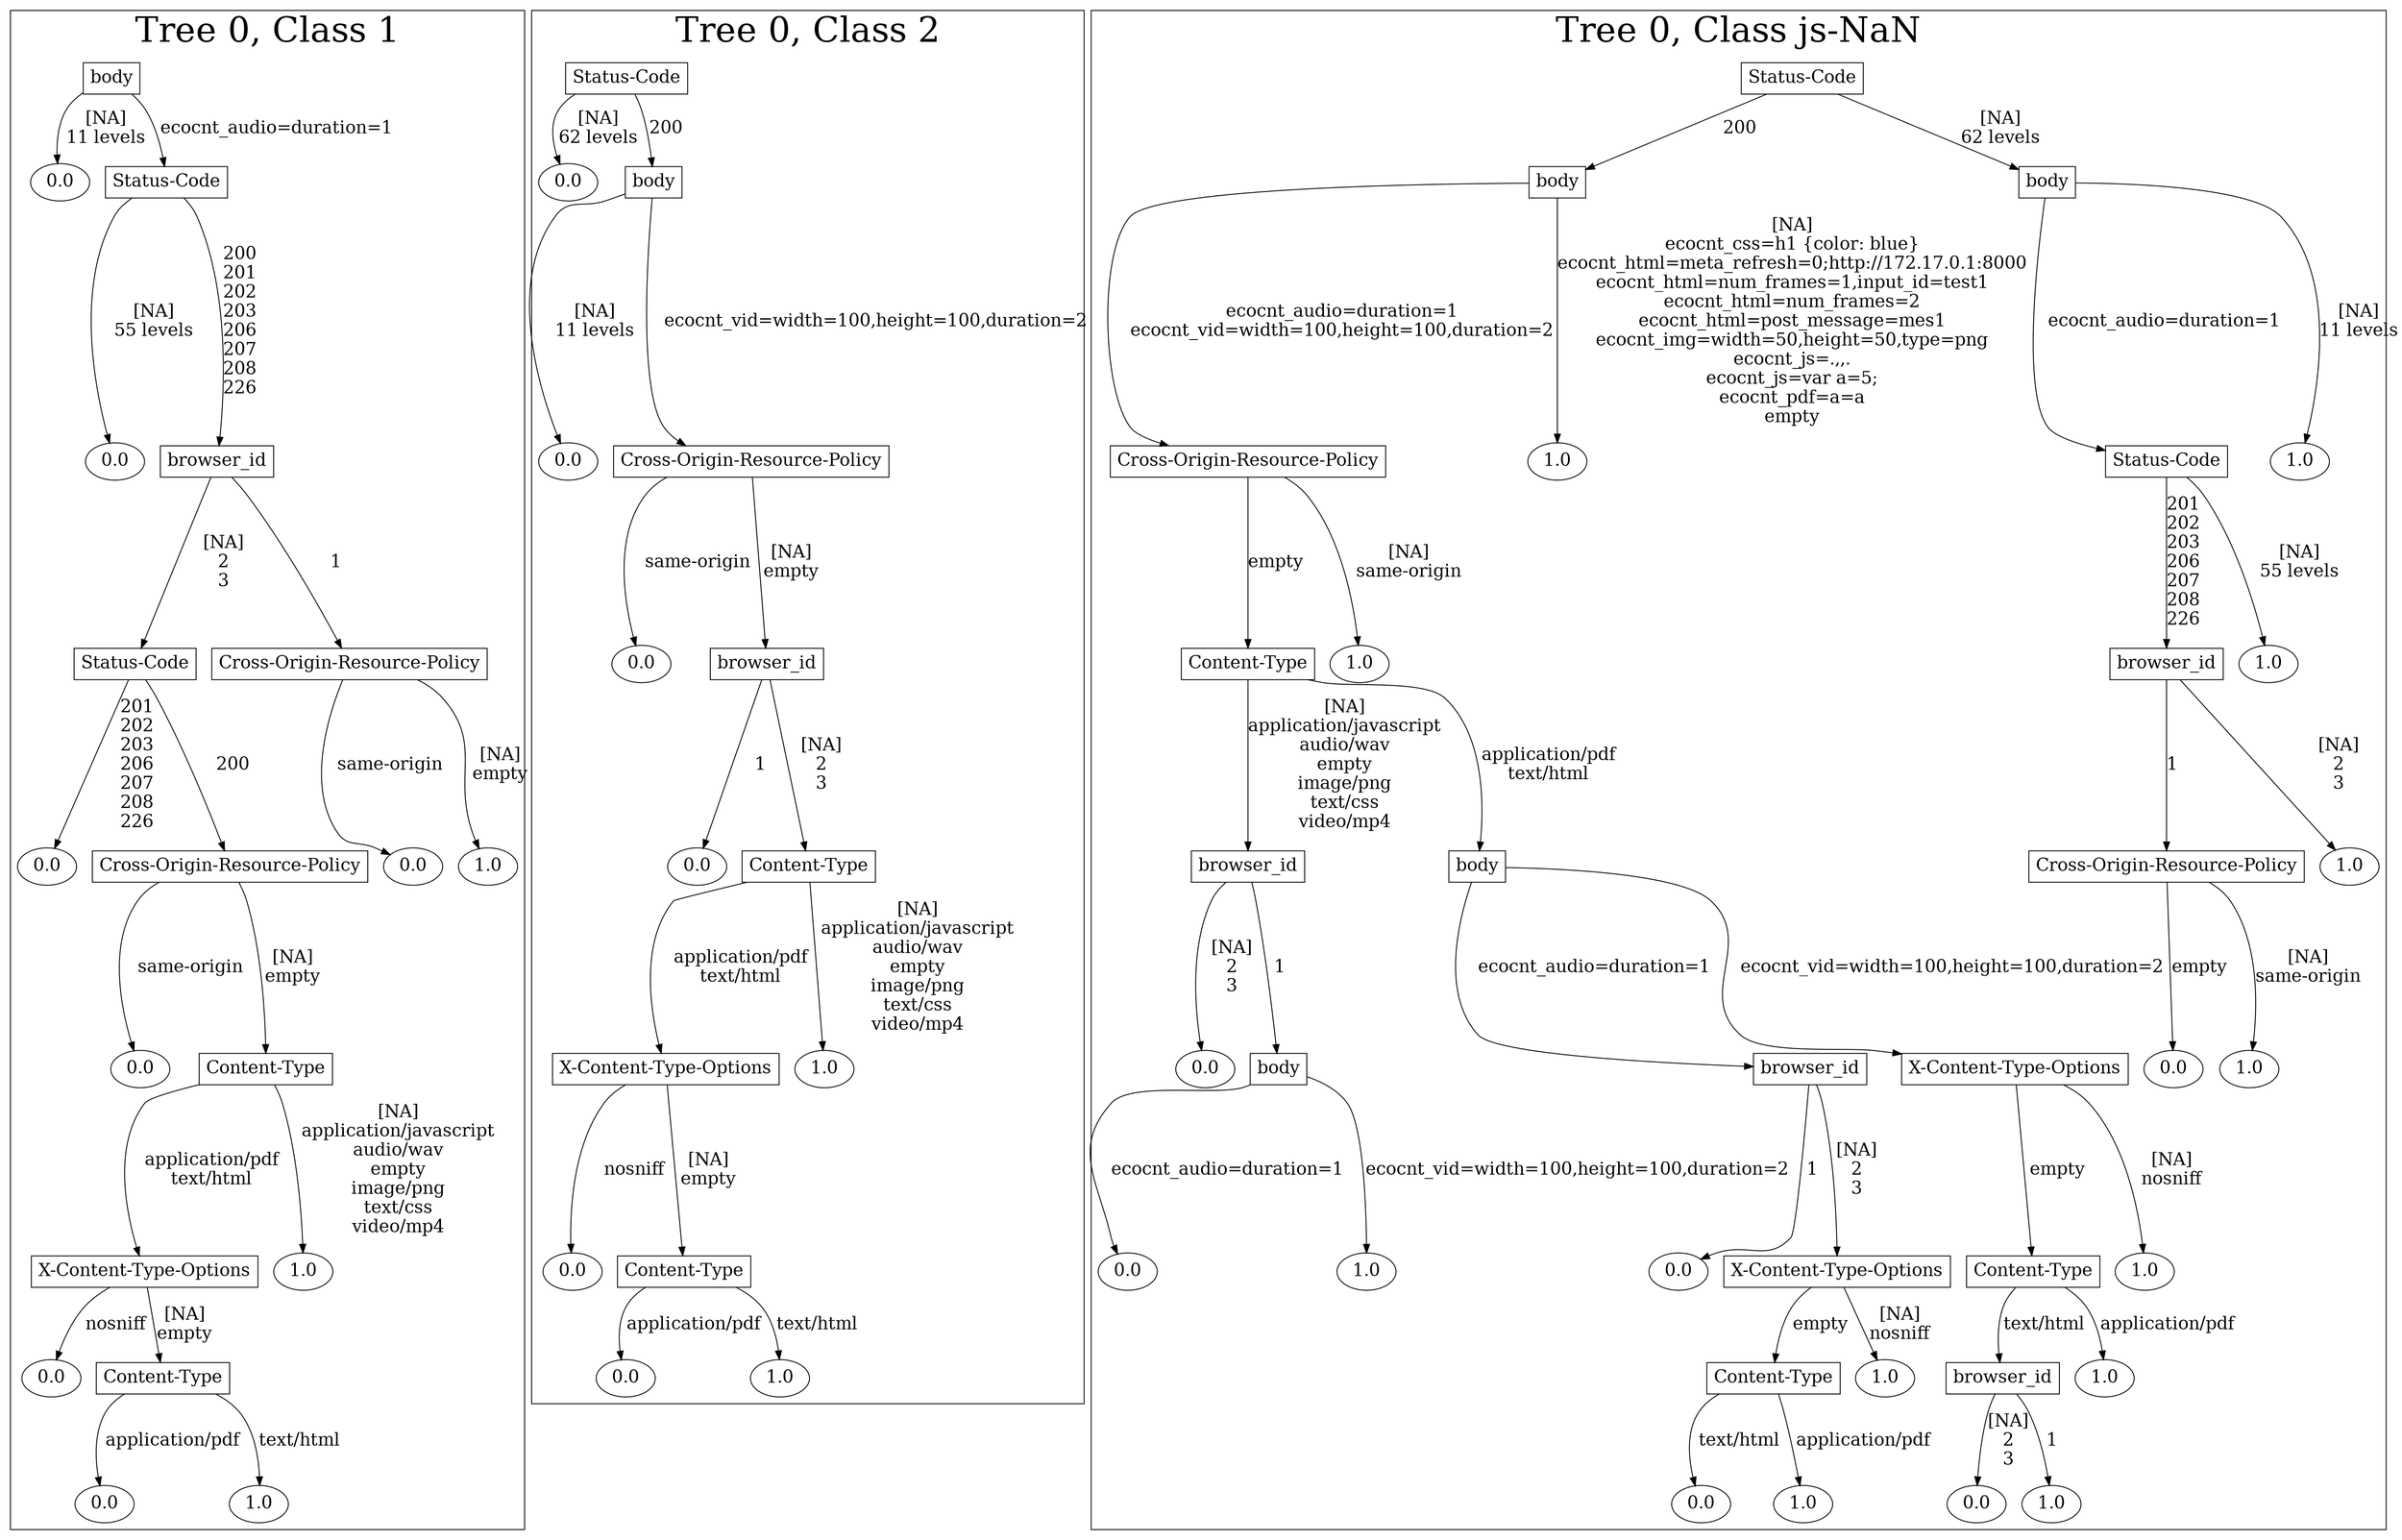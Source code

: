 /*
Generated by:
    http://https://github.com/h2oai/h2o-3/tree/master/h2o-genmodel/src/main/java/hex/genmodel/tools/PrintMojo.java
*/

/*
On a mac:

$ brew install graphviz
$ dot -Tpng file.gv -o file.png
$ open file.png
*/

digraph G {

subgraph cluster_0 {
/* Nodes */

/* Level 0 */
{
"SG_0_Node_0" [shape=box, fontsize=20, label="body"]
}

/* Level 1 */
{
"SG_0_Node_9" [fontsize=20, label="0.0"]
"SG_0_Node_1" [shape=box, fontsize=20, label="Status-Code"]
}

/* Level 2 */
{
"SG_0_Node_10" [fontsize=20, label="0.0"]
"SG_0_Node_2" [shape=box, fontsize=20, label="browser_id"]
}

/* Level 3 */
{
"SG_0_Node_3" [shape=box, fontsize=20, label="Status-Code"]
"SG_0_Node_4" [shape=box, fontsize=20, label="Cross-Origin-Resource-Policy"]
}

/* Level 4 */
{
"SG_0_Node_11" [fontsize=20, label="0.0"]
"SG_0_Node_5" [shape=box, fontsize=20, label="Cross-Origin-Resource-Policy"]
"SG_0_Node_12" [fontsize=20, label="0.0"]
"SG_0_Node_13" [fontsize=20, label="1.0"]
}

/* Level 5 */
{
"SG_0_Node_14" [fontsize=20, label="0.0"]
"SG_0_Node_6" [shape=box, fontsize=20, label="Content-Type"]
}

/* Level 6 */
{
"SG_0_Node_7" [shape=box, fontsize=20, label="X-Content-Type-Options"]
"SG_0_Node_15" [fontsize=20, label="1.0"]
}

/* Level 7 */
{
"SG_0_Node_16" [fontsize=20, label="0.0"]
"SG_0_Node_8" [shape=box, fontsize=20, label="Content-Type"]
}

/* Level 8 */
{
"SG_0_Node_17" [fontsize=20, label="0.0"]
"SG_0_Node_18" [fontsize=20, label="1.0"]
}

/* Edges */
"SG_0_Node_0" -> "SG_0_Node_9" [fontsize=20, label="[NA]
11 levels
"]
"SG_0_Node_0" -> "SG_0_Node_1" [fontsize=20, label="ecocnt_audio=duration=1
"]
"SG_0_Node_1" -> "SG_0_Node_10" [fontsize=20, label="[NA]
55 levels
"]
"SG_0_Node_1" -> "SG_0_Node_2" [fontsize=20, label="200
201
202
203
206
207
208
226
"]
"SG_0_Node_2" -> "SG_0_Node_3" [fontsize=20, label="[NA]
2
3
"]
"SG_0_Node_2" -> "SG_0_Node_4" [fontsize=20, label="1
"]
"SG_0_Node_4" -> "SG_0_Node_12" [fontsize=20, label="same-origin
"]
"SG_0_Node_4" -> "SG_0_Node_13" [fontsize=20, label="[NA]
empty
"]
"SG_0_Node_3" -> "SG_0_Node_11" [fontsize=20, label="201
202
203
206
207
208
226
"]
"SG_0_Node_3" -> "SG_0_Node_5" [fontsize=20, label="200
"]
"SG_0_Node_5" -> "SG_0_Node_14" [fontsize=20, label="same-origin
"]
"SG_0_Node_5" -> "SG_0_Node_6" [fontsize=20, label="[NA]
empty
"]
"SG_0_Node_6" -> "SG_0_Node_7" [fontsize=20, label="application/pdf
text/html
"]
"SG_0_Node_6" -> "SG_0_Node_15" [fontsize=20, label="[NA]
application/javascript
audio/wav
empty
image/png
text/css
video/mp4
"]
"SG_0_Node_7" -> "SG_0_Node_16" [fontsize=20, label="nosniff
"]
"SG_0_Node_7" -> "SG_0_Node_8" [fontsize=20, label="[NA]
empty
"]
"SG_0_Node_8" -> "SG_0_Node_17" [fontsize=20, label="application/pdf
"]
"SG_0_Node_8" -> "SG_0_Node_18" [fontsize=20, label="text/html
"]

fontsize=40
label="Tree 0, Class 1"
}

subgraph cluster_1 {
/* Nodes */

/* Level 0 */
{
"SG_1_Node_0" [shape=box, fontsize=20, label="Status-Code"]
}

/* Level 1 */
{
"SG_1_Node_7" [fontsize=20, label="0.0"]
"SG_1_Node_1" [shape=box, fontsize=20, label="body"]
}

/* Level 2 */
{
"SG_1_Node_8" [fontsize=20, label="0.0"]
"SG_1_Node_2" [shape=box, fontsize=20, label="Cross-Origin-Resource-Policy"]
}

/* Level 3 */
{
"SG_1_Node_9" [fontsize=20, label="0.0"]
"SG_1_Node_3" [shape=box, fontsize=20, label="browser_id"]
}

/* Level 4 */
{
"SG_1_Node_10" [fontsize=20, label="0.0"]
"SG_1_Node_4" [shape=box, fontsize=20, label="Content-Type"]
}

/* Level 5 */
{
"SG_1_Node_5" [shape=box, fontsize=20, label="X-Content-Type-Options"]
"SG_1_Node_11" [fontsize=20, label="1.0"]
}

/* Level 6 */
{
"SG_1_Node_12" [fontsize=20, label="0.0"]
"SG_1_Node_6" [shape=box, fontsize=20, label="Content-Type"]
}

/* Level 7 */
{
"SG_1_Node_13" [fontsize=20, label="0.0"]
"SG_1_Node_14" [fontsize=20, label="1.0"]
}

/* Edges */
"SG_1_Node_0" -> "SG_1_Node_7" [fontsize=20, label="[NA]
62 levels
"]
"SG_1_Node_0" -> "SG_1_Node_1" [fontsize=20, label="200
"]
"SG_1_Node_1" -> "SG_1_Node_8" [fontsize=20, label="[NA]
11 levels
"]
"SG_1_Node_1" -> "SG_1_Node_2" [fontsize=20, label="ecocnt_vid=width=100,height=100,duration=2
"]
"SG_1_Node_2" -> "SG_1_Node_9" [fontsize=20, label="same-origin
"]
"SG_1_Node_2" -> "SG_1_Node_3" [fontsize=20, label="[NA]
empty
"]
"SG_1_Node_3" -> "SG_1_Node_10" [fontsize=20, label="1
"]
"SG_1_Node_3" -> "SG_1_Node_4" [fontsize=20, label="[NA]
2
3
"]
"SG_1_Node_4" -> "SG_1_Node_5" [fontsize=20, label="application/pdf
text/html
"]
"SG_1_Node_4" -> "SG_1_Node_11" [fontsize=20, label="[NA]
application/javascript
audio/wav
empty
image/png
text/css
video/mp4
"]
"SG_1_Node_5" -> "SG_1_Node_12" [fontsize=20, label="nosniff
"]
"SG_1_Node_5" -> "SG_1_Node_6" [fontsize=20, label="[NA]
empty
"]
"SG_1_Node_6" -> "SG_1_Node_13" [fontsize=20, label="application/pdf
"]
"SG_1_Node_6" -> "SG_1_Node_14" [fontsize=20, label="text/html
"]

fontsize=40
label="Tree 0, Class 2"
}

subgraph cluster_2 {
/* Nodes */

/* Level 0 */
{
"SG_2_Node_0" [shape=box, fontsize=20, label="Status-Code"]
}

/* Level 1 */
{
"SG_2_Node_1" [shape=box, fontsize=20, label="body"]
"SG_2_Node_2" [shape=box, fontsize=20, label="body"]
}

/* Level 2 */
{
"SG_2_Node_3" [shape=box, fontsize=20, label="Cross-Origin-Resource-Policy"]
"SG_2_Node_17" [fontsize=20, label="1.0"]
"SG_2_Node_4" [shape=box, fontsize=20, label="Status-Code"]
"SG_2_Node_18" [fontsize=20, label="1.0"]
}

/* Level 3 */
{
"SG_2_Node_5" [shape=box, fontsize=20, label="Content-Type"]
"SG_2_Node_19" [fontsize=20, label="1.0"]
"SG_2_Node_6" [shape=box, fontsize=20, label="browser_id"]
"SG_2_Node_20" [fontsize=20, label="1.0"]
}

/* Level 4 */
{
"SG_2_Node_7" [shape=box, fontsize=20, label="browser_id"]
"SG_2_Node_8" [shape=box, fontsize=20, label="body"]
"SG_2_Node_9" [shape=box, fontsize=20, label="Cross-Origin-Resource-Policy"]
"SG_2_Node_21" [fontsize=20, label="1.0"]
}

/* Level 5 */
{
"SG_2_Node_22" [fontsize=20, label="0.0"]
"SG_2_Node_10" [shape=box, fontsize=20, label="body"]
"SG_2_Node_11" [shape=box, fontsize=20, label="browser_id"]
"SG_2_Node_12" [shape=box, fontsize=20, label="X-Content-Type-Options"]
"SG_2_Node_23" [fontsize=20, label="0.0"]
"SG_2_Node_24" [fontsize=20, label="1.0"]
}

/* Level 6 */
{
"SG_2_Node_25" [fontsize=20, label="0.0"]
"SG_2_Node_26" [fontsize=20, label="1.0"]
"SG_2_Node_27" [fontsize=20, label="0.0"]
"SG_2_Node_13" [shape=box, fontsize=20, label="X-Content-Type-Options"]
"SG_2_Node_14" [shape=box, fontsize=20, label="Content-Type"]
"SG_2_Node_28" [fontsize=20, label="1.0"]
}

/* Level 7 */
{
"SG_2_Node_15" [shape=box, fontsize=20, label="Content-Type"]
"SG_2_Node_29" [fontsize=20, label="1.0"]
"SG_2_Node_16" [shape=box, fontsize=20, label="browser_id"]
"SG_2_Node_30" [fontsize=20, label="1.0"]
}

/* Level 8 */
{
"SG_2_Node_31" [fontsize=20, label="0.0"]
"SG_2_Node_32" [fontsize=20, label="1.0"]
"SG_2_Node_33" [fontsize=20, label="0.0"]
"SG_2_Node_34" [fontsize=20, label="1.0"]
}

/* Edges */
"SG_2_Node_0" -> "SG_2_Node_1" [fontsize=20, label="200
"]
"SG_2_Node_0" -> "SG_2_Node_2" [fontsize=20, label="[NA]
62 levels
"]
"SG_2_Node_2" -> "SG_2_Node_4" [fontsize=20, label="ecocnt_audio=duration=1
"]
"SG_2_Node_2" -> "SG_2_Node_18" [fontsize=20, label="[NA]
11 levels
"]
"SG_2_Node_4" -> "SG_2_Node_6" [fontsize=20, label="201
202
203
206
207
208
226
"]
"SG_2_Node_4" -> "SG_2_Node_20" [fontsize=20, label="[NA]
55 levels
"]
"SG_2_Node_6" -> "SG_2_Node_9" [fontsize=20, label="1
"]
"SG_2_Node_6" -> "SG_2_Node_21" [fontsize=20, label="[NA]
2
3
"]
"SG_2_Node_9" -> "SG_2_Node_23" [fontsize=20, label="empty
"]
"SG_2_Node_9" -> "SG_2_Node_24" [fontsize=20, label="[NA]
same-origin
"]
"SG_2_Node_1" -> "SG_2_Node_3" [fontsize=20, label="ecocnt_audio=duration=1
ecocnt_vid=width=100,height=100,duration=2
"]
"SG_2_Node_1" -> "SG_2_Node_17" [fontsize=20, label="[NA]
ecocnt_css=h1 {color: blue}
ecocnt_html=meta_refresh=0;http://172.17.0.1:8000
ecocnt_html=num_frames=1,input_id=test1
ecocnt_html=num_frames=2
ecocnt_html=post_message=mes1
ecocnt_img=width=50,height=50,type=png
ecocnt_js=.,,.
ecocnt_js=var a=5;
ecocnt_pdf=a=a
empty
"]
"SG_2_Node_3" -> "SG_2_Node_5" [fontsize=20, label="empty
"]
"SG_2_Node_3" -> "SG_2_Node_19" [fontsize=20, label="[NA]
same-origin
"]
"SG_2_Node_5" -> "SG_2_Node_7" [fontsize=20, label="[NA]
application/javascript
audio/wav
empty
image/png
text/css
video/mp4
"]
"SG_2_Node_5" -> "SG_2_Node_8" [fontsize=20, label="application/pdf
text/html
"]
"SG_2_Node_8" -> "SG_2_Node_11" [fontsize=20, label="ecocnt_audio=duration=1
"]
"SG_2_Node_8" -> "SG_2_Node_12" [fontsize=20, label="ecocnt_vid=width=100,height=100,duration=2
"]
"SG_2_Node_12" -> "SG_2_Node_14" [fontsize=20, label="empty
"]
"SG_2_Node_12" -> "SG_2_Node_28" [fontsize=20, label="[NA]
nosniff
"]
"SG_2_Node_14" -> "SG_2_Node_16" [fontsize=20, label="text/html
"]
"SG_2_Node_14" -> "SG_2_Node_30" [fontsize=20, label="application/pdf
"]
"SG_2_Node_16" -> "SG_2_Node_33" [fontsize=20, label="[NA]
2
3
"]
"SG_2_Node_16" -> "SG_2_Node_34" [fontsize=20, label="1
"]
"SG_2_Node_11" -> "SG_2_Node_27" [fontsize=20, label="1
"]
"SG_2_Node_11" -> "SG_2_Node_13" [fontsize=20, label="[NA]
2
3
"]
"SG_2_Node_13" -> "SG_2_Node_15" [fontsize=20, label="empty
"]
"SG_2_Node_13" -> "SG_2_Node_29" [fontsize=20, label="[NA]
nosniff
"]
"SG_2_Node_15" -> "SG_2_Node_31" [fontsize=20, label="text/html
"]
"SG_2_Node_15" -> "SG_2_Node_32" [fontsize=20, label="application/pdf
"]
"SG_2_Node_7" -> "SG_2_Node_22" [fontsize=20, label="[NA]
2
3
"]
"SG_2_Node_7" -> "SG_2_Node_10" [fontsize=20, label="1
"]
"SG_2_Node_10" -> "SG_2_Node_25" [fontsize=20, label="ecocnt_audio=duration=1
"]
"SG_2_Node_10" -> "SG_2_Node_26" [fontsize=20, label="ecocnt_vid=width=100,height=100,duration=2
"]

fontsize=40
label="Tree 0, Class js-NaN"
}

}

